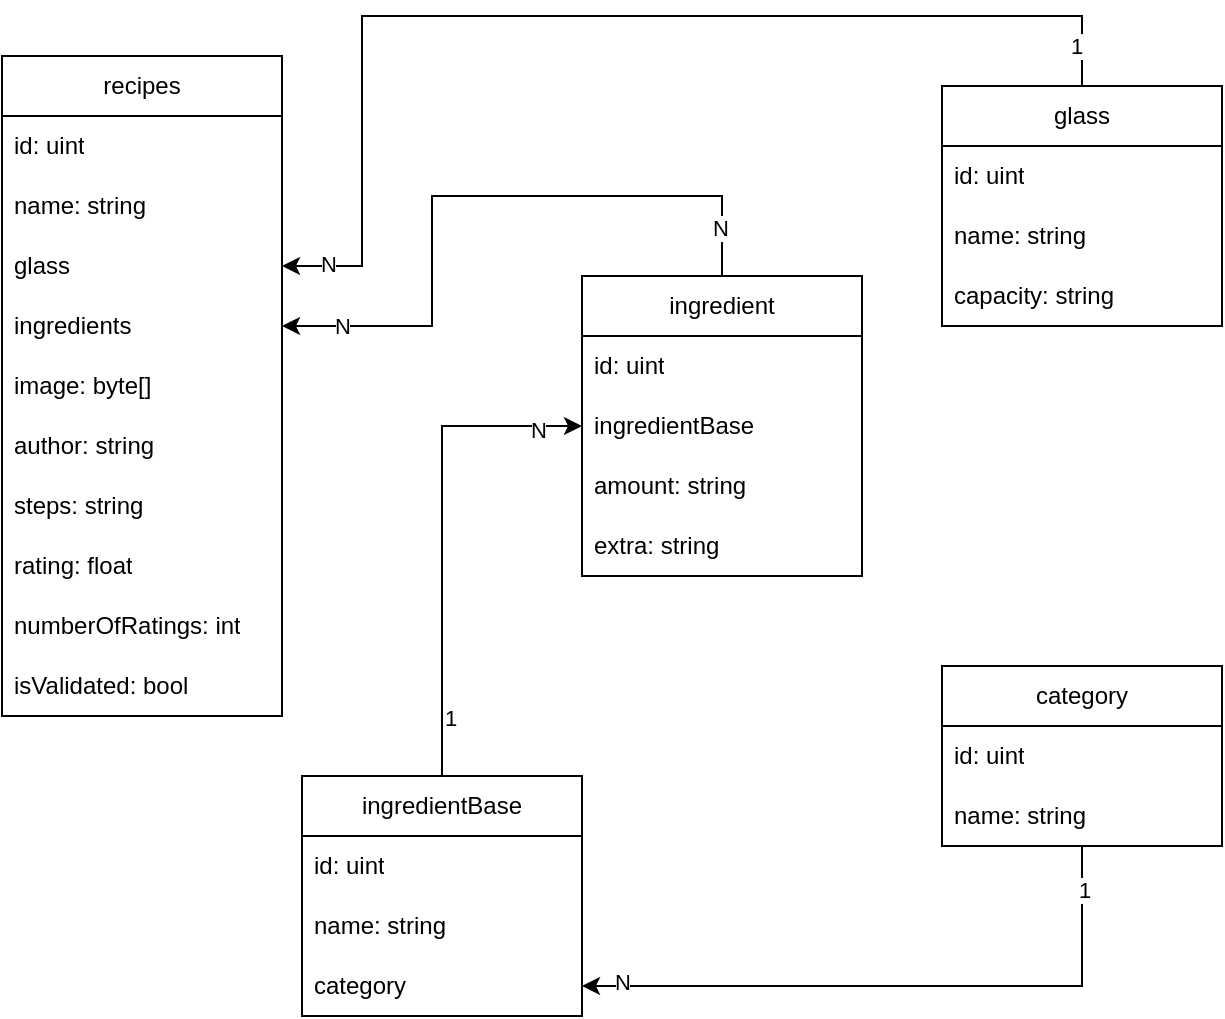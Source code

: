 <mxfile version="28.2.5">
  <diagram name="1 oldal" id="DeFNDzdT7b56GsZAUAnB">
    <mxGraphModel dx="1426" dy="743" grid="1" gridSize="10" guides="1" tooltips="1" connect="1" arrows="1" fold="1" page="1" pageScale="1" pageWidth="827" pageHeight="1169" math="0" shadow="0">
      <root>
        <mxCell id="0" />
        <mxCell id="1" parent="0" />
        <mxCell id="aOO-U3OUmlcWju6MEEeT-37" value="recipes" style="swimlane;fontStyle=0;childLayout=stackLayout;horizontal=1;startSize=30;horizontalStack=0;resizeParent=1;resizeParentMax=0;resizeLast=0;collapsible=1;marginBottom=0;whiteSpace=wrap;html=1;" vertex="1" parent="1">
          <mxGeometry x="110" y="170" width="140" height="330" as="geometry" />
        </mxCell>
        <mxCell id="aOO-U3OUmlcWju6MEEeT-38" value="id: uint" style="text;strokeColor=none;fillColor=none;align=left;verticalAlign=middle;spacingLeft=4;spacingRight=4;overflow=hidden;points=[[0,0.5],[1,0.5]];portConstraint=eastwest;rotatable=0;whiteSpace=wrap;html=1;" vertex="1" parent="aOO-U3OUmlcWju6MEEeT-37">
          <mxGeometry y="30" width="140" height="30" as="geometry" />
        </mxCell>
        <mxCell id="aOO-U3OUmlcWju6MEEeT-39" value="name: string" style="text;strokeColor=none;fillColor=none;align=left;verticalAlign=middle;spacingLeft=4;spacingRight=4;overflow=hidden;points=[[0,0.5],[1,0.5]];portConstraint=eastwest;rotatable=0;whiteSpace=wrap;html=1;" vertex="1" parent="aOO-U3OUmlcWju6MEEeT-37">
          <mxGeometry y="60" width="140" height="30" as="geometry" />
        </mxCell>
        <mxCell id="aOO-U3OUmlcWju6MEEeT-40" value="glass" style="text;strokeColor=none;fillColor=none;align=left;verticalAlign=middle;spacingLeft=4;spacingRight=4;overflow=hidden;points=[[0,0.5],[1,0.5]];portConstraint=eastwest;rotatable=0;whiteSpace=wrap;html=1;" vertex="1" parent="aOO-U3OUmlcWju6MEEeT-37">
          <mxGeometry y="90" width="140" height="30" as="geometry" />
        </mxCell>
        <mxCell id="aOO-U3OUmlcWju6MEEeT-41" value="ingredients" style="text;strokeColor=none;fillColor=none;align=left;verticalAlign=middle;spacingLeft=4;spacingRight=4;overflow=hidden;points=[[0,0.5],[1,0.5]];portConstraint=eastwest;rotatable=0;whiteSpace=wrap;html=1;" vertex="1" parent="aOO-U3OUmlcWju6MEEeT-37">
          <mxGeometry y="120" width="140" height="30" as="geometry" />
        </mxCell>
        <mxCell id="aOO-U3OUmlcWju6MEEeT-42" value="image: byte[]" style="text;strokeColor=none;fillColor=none;align=left;verticalAlign=middle;spacingLeft=4;spacingRight=4;overflow=hidden;points=[[0,0.5],[1,0.5]];portConstraint=eastwest;rotatable=0;whiteSpace=wrap;html=1;" vertex="1" parent="aOO-U3OUmlcWju6MEEeT-37">
          <mxGeometry y="150" width="140" height="30" as="geometry" />
        </mxCell>
        <mxCell id="aOO-U3OUmlcWju6MEEeT-43" value="author: string" style="text;strokeColor=none;fillColor=none;align=left;verticalAlign=middle;spacingLeft=4;spacingRight=4;overflow=hidden;points=[[0,0.5],[1,0.5]];portConstraint=eastwest;rotatable=0;whiteSpace=wrap;html=1;" vertex="1" parent="aOO-U3OUmlcWju6MEEeT-37">
          <mxGeometry y="180" width="140" height="30" as="geometry" />
        </mxCell>
        <mxCell id="aOO-U3OUmlcWju6MEEeT-44" value="steps: string" style="text;strokeColor=none;fillColor=none;align=left;verticalAlign=middle;spacingLeft=4;spacingRight=4;overflow=hidden;points=[[0,0.5],[1,0.5]];portConstraint=eastwest;rotatable=0;whiteSpace=wrap;html=1;" vertex="1" parent="aOO-U3OUmlcWju6MEEeT-37">
          <mxGeometry y="210" width="140" height="30" as="geometry" />
        </mxCell>
        <mxCell id="aOO-U3OUmlcWju6MEEeT-75" value="rating: float" style="text;strokeColor=none;fillColor=none;align=left;verticalAlign=middle;spacingLeft=4;spacingRight=4;overflow=hidden;points=[[0,0.5],[1,0.5]];portConstraint=eastwest;rotatable=0;whiteSpace=wrap;html=1;" vertex="1" parent="aOO-U3OUmlcWju6MEEeT-37">
          <mxGeometry y="240" width="140" height="30" as="geometry" />
        </mxCell>
        <mxCell id="aOO-U3OUmlcWju6MEEeT-76" value="numberOfRatings: int" style="text;strokeColor=none;fillColor=none;align=left;verticalAlign=middle;spacingLeft=4;spacingRight=4;overflow=hidden;points=[[0,0.5],[1,0.5]];portConstraint=eastwest;rotatable=0;whiteSpace=wrap;html=1;" vertex="1" parent="aOO-U3OUmlcWju6MEEeT-37">
          <mxGeometry y="270" width="140" height="30" as="geometry" />
        </mxCell>
        <mxCell id="aOO-U3OUmlcWju6MEEeT-45" value="isValidated: bool" style="text;strokeColor=none;fillColor=none;align=left;verticalAlign=middle;spacingLeft=4;spacingRight=4;overflow=hidden;points=[[0,0.5],[1,0.5]];portConstraint=eastwest;rotatable=0;whiteSpace=wrap;html=1;" vertex="1" parent="aOO-U3OUmlcWju6MEEeT-37">
          <mxGeometry y="300" width="140" height="30" as="geometry" />
        </mxCell>
        <mxCell id="aOO-U3OUmlcWju6MEEeT-46" style="edgeStyle=orthogonalEdgeStyle;rounded=0;orthogonalLoop=1;jettySize=auto;html=1;" edge="1" parent="1" source="aOO-U3OUmlcWju6MEEeT-49" target="aOO-U3OUmlcWju6MEEeT-41">
          <mxGeometry relative="1" as="geometry">
            <Array as="points">
              <mxPoint x="470" y="240" />
              <mxPoint x="325" y="240" />
              <mxPoint x="325" y="305" />
            </Array>
          </mxGeometry>
        </mxCell>
        <mxCell id="aOO-U3OUmlcWju6MEEeT-47" value="N" style="edgeLabel;html=1;align=center;verticalAlign=middle;resizable=0;points=[];" vertex="1" connectable="0" parent="aOO-U3OUmlcWju6MEEeT-46">
          <mxGeometry x="-0.852" y="1" relative="1" as="geometry">
            <mxPoint as="offset" />
          </mxGeometry>
        </mxCell>
        <mxCell id="aOO-U3OUmlcWju6MEEeT-48" value="N" style="edgeLabel;html=1;align=center;verticalAlign=middle;resizable=0;points=[];" vertex="1" connectable="0" parent="aOO-U3OUmlcWju6MEEeT-46">
          <mxGeometry x="0.815" relative="1" as="geometry">
            <mxPoint as="offset" />
          </mxGeometry>
        </mxCell>
        <mxCell id="aOO-U3OUmlcWju6MEEeT-49" value="ingredient" style="swimlane;fontStyle=0;childLayout=stackLayout;horizontal=1;startSize=30;horizontalStack=0;resizeParent=1;resizeParentMax=0;resizeLast=0;collapsible=1;marginBottom=0;whiteSpace=wrap;html=1;" vertex="1" parent="1">
          <mxGeometry x="400" y="280" width="140" height="150" as="geometry" />
        </mxCell>
        <mxCell id="aOO-U3OUmlcWju6MEEeT-50" value="id: uint" style="text;strokeColor=none;fillColor=none;align=left;verticalAlign=middle;spacingLeft=4;spacingRight=4;overflow=hidden;points=[[0,0.5],[1,0.5]];portConstraint=eastwest;rotatable=0;whiteSpace=wrap;html=1;" vertex="1" parent="aOO-U3OUmlcWju6MEEeT-49">
          <mxGeometry y="30" width="140" height="30" as="geometry" />
        </mxCell>
        <mxCell id="aOO-U3OUmlcWju6MEEeT-51" value="ingredientBase" style="text;strokeColor=none;fillColor=none;align=left;verticalAlign=middle;spacingLeft=4;spacingRight=4;overflow=hidden;points=[[0,0.5],[1,0.5]];portConstraint=eastwest;rotatable=0;whiteSpace=wrap;html=1;" vertex="1" parent="aOO-U3OUmlcWju6MEEeT-49">
          <mxGeometry y="60" width="140" height="30" as="geometry" />
        </mxCell>
        <mxCell id="aOO-U3OUmlcWju6MEEeT-52" value="amount: string" style="text;strokeColor=none;fillColor=none;align=left;verticalAlign=middle;spacingLeft=4;spacingRight=4;overflow=hidden;points=[[0,0.5],[1,0.5]];portConstraint=eastwest;rotatable=0;whiteSpace=wrap;html=1;" vertex="1" parent="aOO-U3OUmlcWju6MEEeT-49">
          <mxGeometry y="90" width="140" height="30" as="geometry" />
        </mxCell>
        <mxCell id="aOO-U3OUmlcWju6MEEeT-73" value="extra: string" style="text;strokeColor=none;fillColor=none;align=left;verticalAlign=middle;spacingLeft=4;spacingRight=4;overflow=hidden;points=[[0,0.5],[1,0.5]];portConstraint=eastwest;rotatable=0;whiteSpace=wrap;html=1;" vertex="1" parent="aOO-U3OUmlcWju6MEEeT-49">
          <mxGeometry y="120" width="140" height="30" as="geometry" />
        </mxCell>
        <mxCell id="aOO-U3OUmlcWju6MEEeT-53" style="edgeStyle=orthogonalEdgeStyle;rounded=0;orthogonalLoop=1;jettySize=auto;html=1;entryX=1;entryY=0.5;entryDx=0;entryDy=0;" edge="1" parent="1" source="aOO-U3OUmlcWju6MEEeT-56" target="aOO-U3OUmlcWju6MEEeT-40">
          <mxGeometry relative="1" as="geometry">
            <Array as="points">
              <mxPoint x="650" y="150" />
              <mxPoint x="290" y="150" />
              <mxPoint x="290" y="275" />
            </Array>
          </mxGeometry>
        </mxCell>
        <mxCell id="aOO-U3OUmlcWju6MEEeT-54" value="1" style="edgeLabel;html=1;align=center;verticalAlign=middle;resizable=0;points=[];" vertex="1" connectable="0" parent="aOO-U3OUmlcWju6MEEeT-53">
          <mxGeometry x="-0.929" y="3" relative="1" as="geometry">
            <mxPoint as="offset" />
          </mxGeometry>
        </mxCell>
        <mxCell id="aOO-U3OUmlcWju6MEEeT-55" value="N" style="edgeLabel;html=1;align=center;verticalAlign=middle;resizable=0;points=[];" vertex="1" connectable="0" parent="aOO-U3OUmlcWju6MEEeT-53">
          <mxGeometry x="0.918" y="-1" relative="1" as="geometry">
            <mxPoint as="offset" />
          </mxGeometry>
        </mxCell>
        <mxCell id="aOO-U3OUmlcWju6MEEeT-56" value="glass" style="swimlane;fontStyle=0;childLayout=stackLayout;horizontal=1;startSize=30;horizontalStack=0;resizeParent=1;resizeParentMax=0;resizeLast=0;collapsible=1;marginBottom=0;whiteSpace=wrap;html=1;" vertex="1" parent="1">
          <mxGeometry x="580" y="185" width="140" height="120" as="geometry" />
        </mxCell>
        <mxCell id="aOO-U3OUmlcWju6MEEeT-57" value="id: uint" style="text;strokeColor=none;fillColor=none;align=left;verticalAlign=middle;spacingLeft=4;spacingRight=4;overflow=hidden;points=[[0,0.5],[1,0.5]];portConstraint=eastwest;rotatable=0;whiteSpace=wrap;html=1;" vertex="1" parent="aOO-U3OUmlcWju6MEEeT-56">
          <mxGeometry y="30" width="140" height="30" as="geometry" />
        </mxCell>
        <mxCell id="aOO-U3OUmlcWju6MEEeT-58" value="name: string" style="text;strokeColor=none;fillColor=none;align=left;verticalAlign=middle;spacingLeft=4;spacingRight=4;overflow=hidden;points=[[0,0.5],[1,0.5]];portConstraint=eastwest;rotatable=0;whiteSpace=wrap;html=1;" vertex="1" parent="aOO-U3OUmlcWju6MEEeT-56">
          <mxGeometry y="60" width="140" height="30" as="geometry" />
        </mxCell>
        <mxCell id="aOO-U3OUmlcWju6MEEeT-59" value="capacity: string" style="text;strokeColor=none;fillColor=none;align=left;verticalAlign=middle;spacingLeft=4;spacingRight=4;overflow=hidden;points=[[0,0.5],[1,0.5]];portConstraint=eastwest;rotatable=0;whiteSpace=wrap;html=1;" vertex="1" parent="aOO-U3OUmlcWju6MEEeT-56">
          <mxGeometry y="90" width="140" height="30" as="geometry" />
        </mxCell>
        <mxCell id="aOO-U3OUmlcWju6MEEeT-60" style="edgeStyle=orthogonalEdgeStyle;rounded=0;orthogonalLoop=1;jettySize=auto;html=1;entryX=1;entryY=0.5;entryDx=0;entryDy=0;" edge="1" parent="1" source="aOO-U3OUmlcWju6MEEeT-63" target="aOO-U3OUmlcWju6MEEeT-72">
          <mxGeometry relative="1" as="geometry">
            <mxPoint x="540" y="415" as="targetPoint" />
          </mxGeometry>
        </mxCell>
        <mxCell id="aOO-U3OUmlcWju6MEEeT-61" value="1" style="edgeLabel;html=1;align=center;verticalAlign=middle;resizable=0;points=[];" vertex="1" connectable="0" parent="aOO-U3OUmlcWju6MEEeT-60">
          <mxGeometry x="-0.753" y="1" relative="1" as="geometry">
            <mxPoint y="-18" as="offset" />
          </mxGeometry>
        </mxCell>
        <mxCell id="aOO-U3OUmlcWju6MEEeT-62" value="N" style="edgeLabel;html=1;align=center;verticalAlign=middle;resizable=0;points=[];" vertex="1" connectable="0" parent="aOO-U3OUmlcWju6MEEeT-60">
          <mxGeometry x="0.706" y="-2" relative="1" as="geometry">
            <mxPoint x="-27" as="offset" />
          </mxGeometry>
        </mxCell>
        <mxCell id="aOO-U3OUmlcWju6MEEeT-63" value="category" style="swimlane;fontStyle=0;childLayout=stackLayout;horizontal=1;startSize=30;horizontalStack=0;resizeParent=1;resizeParentMax=0;resizeLast=0;collapsible=1;marginBottom=0;whiteSpace=wrap;html=1;" vertex="1" parent="1">
          <mxGeometry x="580" y="475" width="140" height="90" as="geometry" />
        </mxCell>
        <mxCell id="aOO-U3OUmlcWju6MEEeT-64" value="id: uint" style="text;strokeColor=none;fillColor=none;align=left;verticalAlign=middle;spacingLeft=4;spacingRight=4;overflow=hidden;points=[[0,0.5],[1,0.5]];portConstraint=eastwest;rotatable=0;whiteSpace=wrap;html=1;" vertex="1" parent="aOO-U3OUmlcWju6MEEeT-63">
          <mxGeometry y="30" width="140" height="30" as="geometry" />
        </mxCell>
        <mxCell id="aOO-U3OUmlcWju6MEEeT-65" value="name: string" style="text;strokeColor=none;fillColor=none;align=left;verticalAlign=middle;spacingLeft=4;spacingRight=4;overflow=hidden;points=[[0,0.5],[1,0.5]];portConstraint=eastwest;rotatable=0;whiteSpace=wrap;html=1;" vertex="1" parent="aOO-U3OUmlcWju6MEEeT-63">
          <mxGeometry y="60" width="140" height="30" as="geometry" />
        </mxCell>
        <mxCell id="aOO-U3OUmlcWju6MEEeT-66" style="edgeStyle=orthogonalEdgeStyle;rounded=0;orthogonalLoop=1;jettySize=auto;html=1;entryX=0;entryY=0.5;entryDx=0;entryDy=0;" edge="1" parent="1" source="aOO-U3OUmlcWju6MEEeT-69" target="aOO-U3OUmlcWju6MEEeT-51">
          <mxGeometry relative="1" as="geometry" />
        </mxCell>
        <mxCell id="aOO-U3OUmlcWju6MEEeT-67" value="N" style="edgeLabel;html=1;align=center;verticalAlign=middle;resizable=0;points=[];" vertex="1" connectable="0" parent="aOO-U3OUmlcWju6MEEeT-66">
          <mxGeometry x="0.82" y="-2" relative="1" as="geometry">
            <mxPoint as="offset" />
          </mxGeometry>
        </mxCell>
        <mxCell id="aOO-U3OUmlcWju6MEEeT-68" value="1" style="edgeLabel;html=1;align=center;verticalAlign=middle;resizable=0;points=[];" vertex="1" connectable="0" parent="aOO-U3OUmlcWju6MEEeT-66">
          <mxGeometry x="-0.763" y="-4" relative="1" as="geometry">
            <mxPoint as="offset" />
          </mxGeometry>
        </mxCell>
        <mxCell id="aOO-U3OUmlcWju6MEEeT-69" value="ingredientBase" style="swimlane;fontStyle=0;childLayout=stackLayout;horizontal=1;startSize=30;horizontalStack=0;resizeParent=1;resizeParentMax=0;resizeLast=0;collapsible=1;marginBottom=0;whiteSpace=wrap;html=1;" vertex="1" parent="1">
          <mxGeometry x="260" y="530" width="140" height="120" as="geometry" />
        </mxCell>
        <mxCell id="aOO-U3OUmlcWju6MEEeT-70" value="id: uint" style="text;strokeColor=none;fillColor=none;align=left;verticalAlign=middle;spacingLeft=4;spacingRight=4;overflow=hidden;points=[[0,0.5],[1,0.5]];portConstraint=eastwest;rotatable=0;whiteSpace=wrap;html=1;" vertex="1" parent="aOO-U3OUmlcWju6MEEeT-69">
          <mxGeometry y="30" width="140" height="30" as="geometry" />
        </mxCell>
        <mxCell id="aOO-U3OUmlcWju6MEEeT-71" value="name: string" style="text;strokeColor=none;fillColor=none;align=left;verticalAlign=middle;spacingLeft=4;spacingRight=4;overflow=hidden;points=[[0,0.5],[1,0.5]];portConstraint=eastwest;rotatable=0;whiteSpace=wrap;html=1;" vertex="1" parent="aOO-U3OUmlcWju6MEEeT-69">
          <mxGeometry y="60" width="140" height="30" as="geometry" />
        </mxCell>
        <mxCell id="aOO-U3OUmlcWju6MEEeT-72" value="category" style="text;strokeColor=none;fillColor=none;align=left;verticalAlign=middle;spacingLeft=4;spacingRight=4;overflow=hidden;points=[[0,0.5],[1,0.5]];portConstraint=eastwest;rotatable=0;whiteSpace=wrap;html=1;" vertex="1" parent="aOO-U3OUmlcWju6MEEeT-69">
          <mxGeometry y="90" width="140" height="30" as="geometry" />
        </mxCell>
      </root>
    </mxGraphModel>
  </diagram>
</mxfile>
